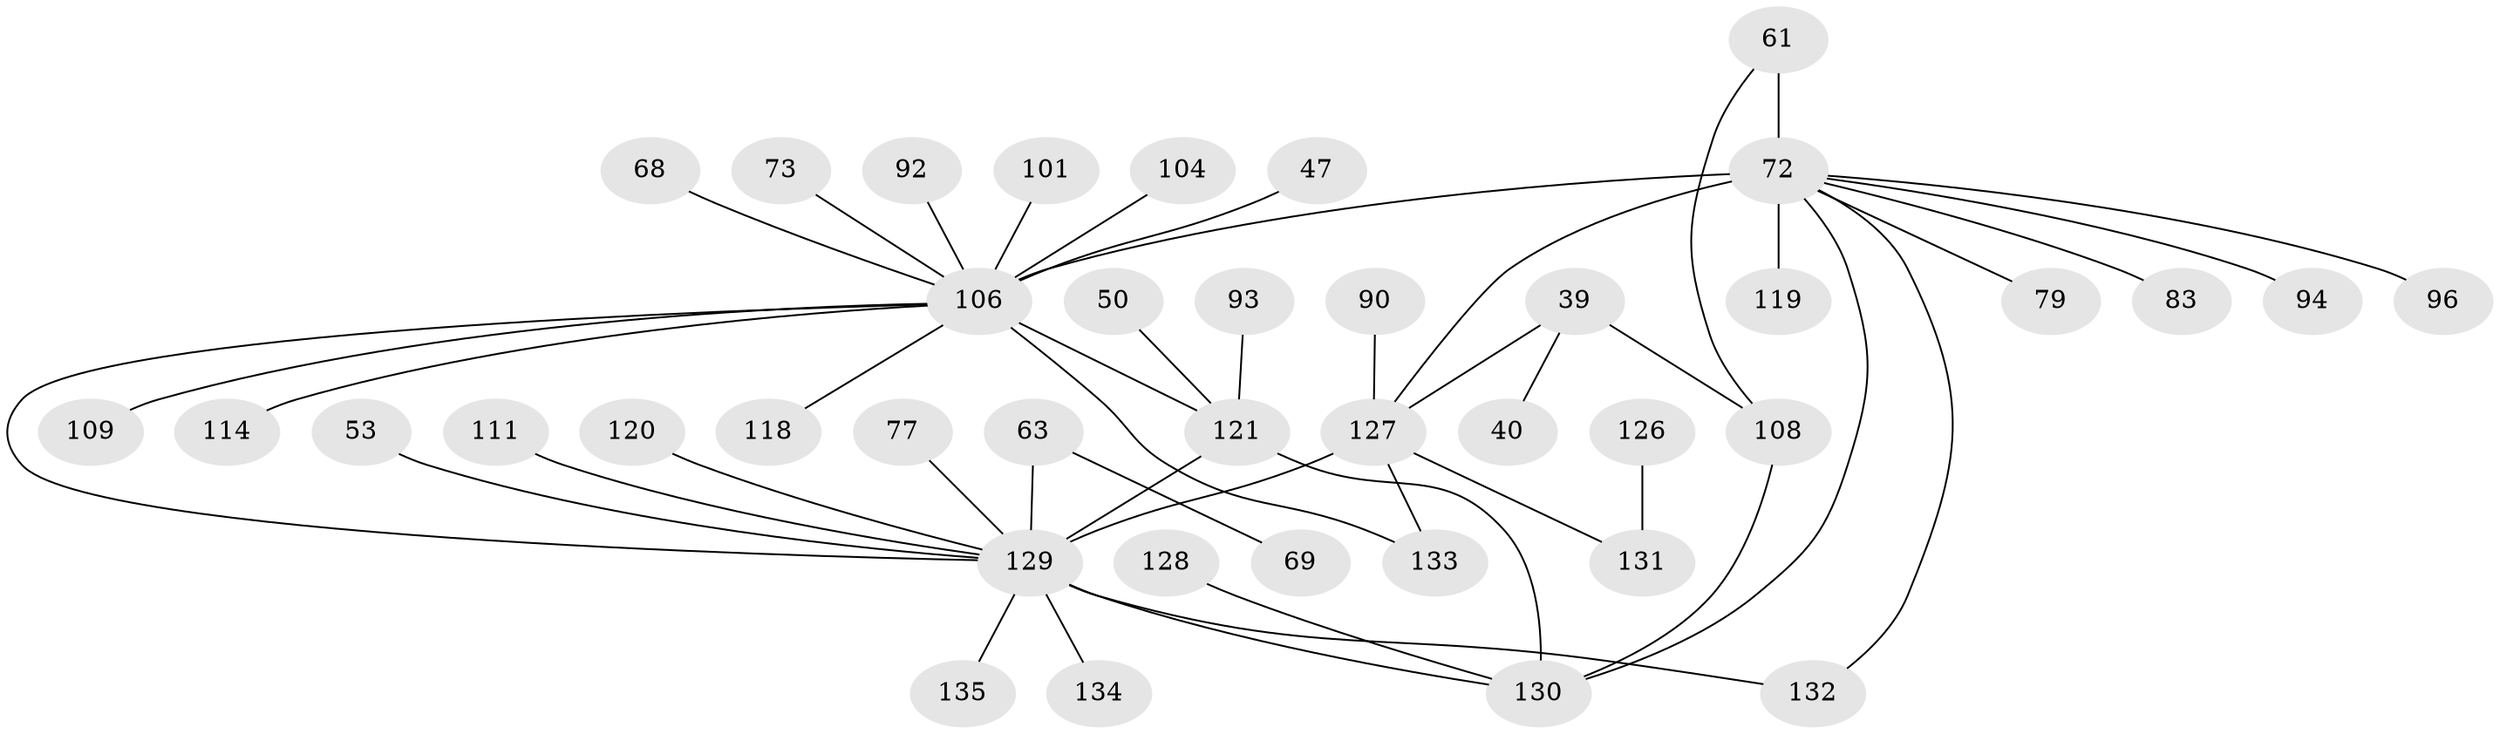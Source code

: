 // original degree distribution, {5: 0.06666666666666667, 6: 0.007407407407407408, 9: 0.007407407407407408, 3: 0.17777777777777778, 2: 0.3333333333333333, 4: 0.0962962962962963, 1: 0.3111111111111111}
// Generated by graph-tools (version 1.1) at 2025/46/03/04/25 21:46:18]
// undirected, 40 vertices, 47 edges
graph export_dot {
graph [start="1"]
  node [color=gray90,style=filled];
  39 [super="+5"];
  40;
  47;
  50;
  53;
  61 [super="+32"];
  63 [super="+26+29"];
  68;
  69 [super="+45"];
  72 [super="+3+55+48"];
  73;
  77;
  79;
  83 [super="+25"];
  90;
  92;
  93;
  94;
  96;
  101;
  104 [super="+88"];
  106 [super="+38+70+78+91"];
  108 [super="+35"];
  109;
  111;
  114 [super="+49+75+76"];
  118;
  119;
  120;
  121 [super="+67+95+112"];
  126;
  127 [super="+1+16+20+100"];
  128 [super="+123"];
  129 [super="+122+125+64+43"];
  130 [super="+107+117+124"];
  131 [super="+98"];
  132 [super="+24+102"];
  133 [super="+80+110"];
  134 [super="+105"];
  135;
  39 -- 40;
  39 -- 108 [weight=2];
  39 -- 127 [weight=2];
  47 -- 106;
  50 -- 121;
  53 -- 129;
  61 -- 72 [weight=2];
  61 -- 108;
  63 -- 69;
  63 -- 129 [weight=2];
  68 -- 106;
  72 -- 119;
  72 -- 127 [weight=2];
  72 -- 132;
  72 -- 96;
  72 -- 94;
  72 -- 79;
  72 -- 106 [weight=3];
  72 -- 83;
  72 -- 130;
  73 -- 106;
  77 -- 129;
  90 -- 127;
  92 -- 106;
  93 -- 121;
  101 -- 106;
  104 -- 106;
  106 -- 109;
  106 -- 114;
  106 -- 133;
  106 -- 129;
  106 -- 118;
  106 -- 121 [weight=4];
  108 -- 130 [weight=2];
  111 -- 129;
  120 -- 129;
  121 -- 130;
  121 -- 129;
  126 -- 131;
  127 -- 131 [weight=2];
  127 -- 129 [weight=4];
  127 -- 133;
  128 -- 130;
  129 -- 134;
  129 -- 130 [weight=2];
  129 -- 132;
  129 -- 135;
}
